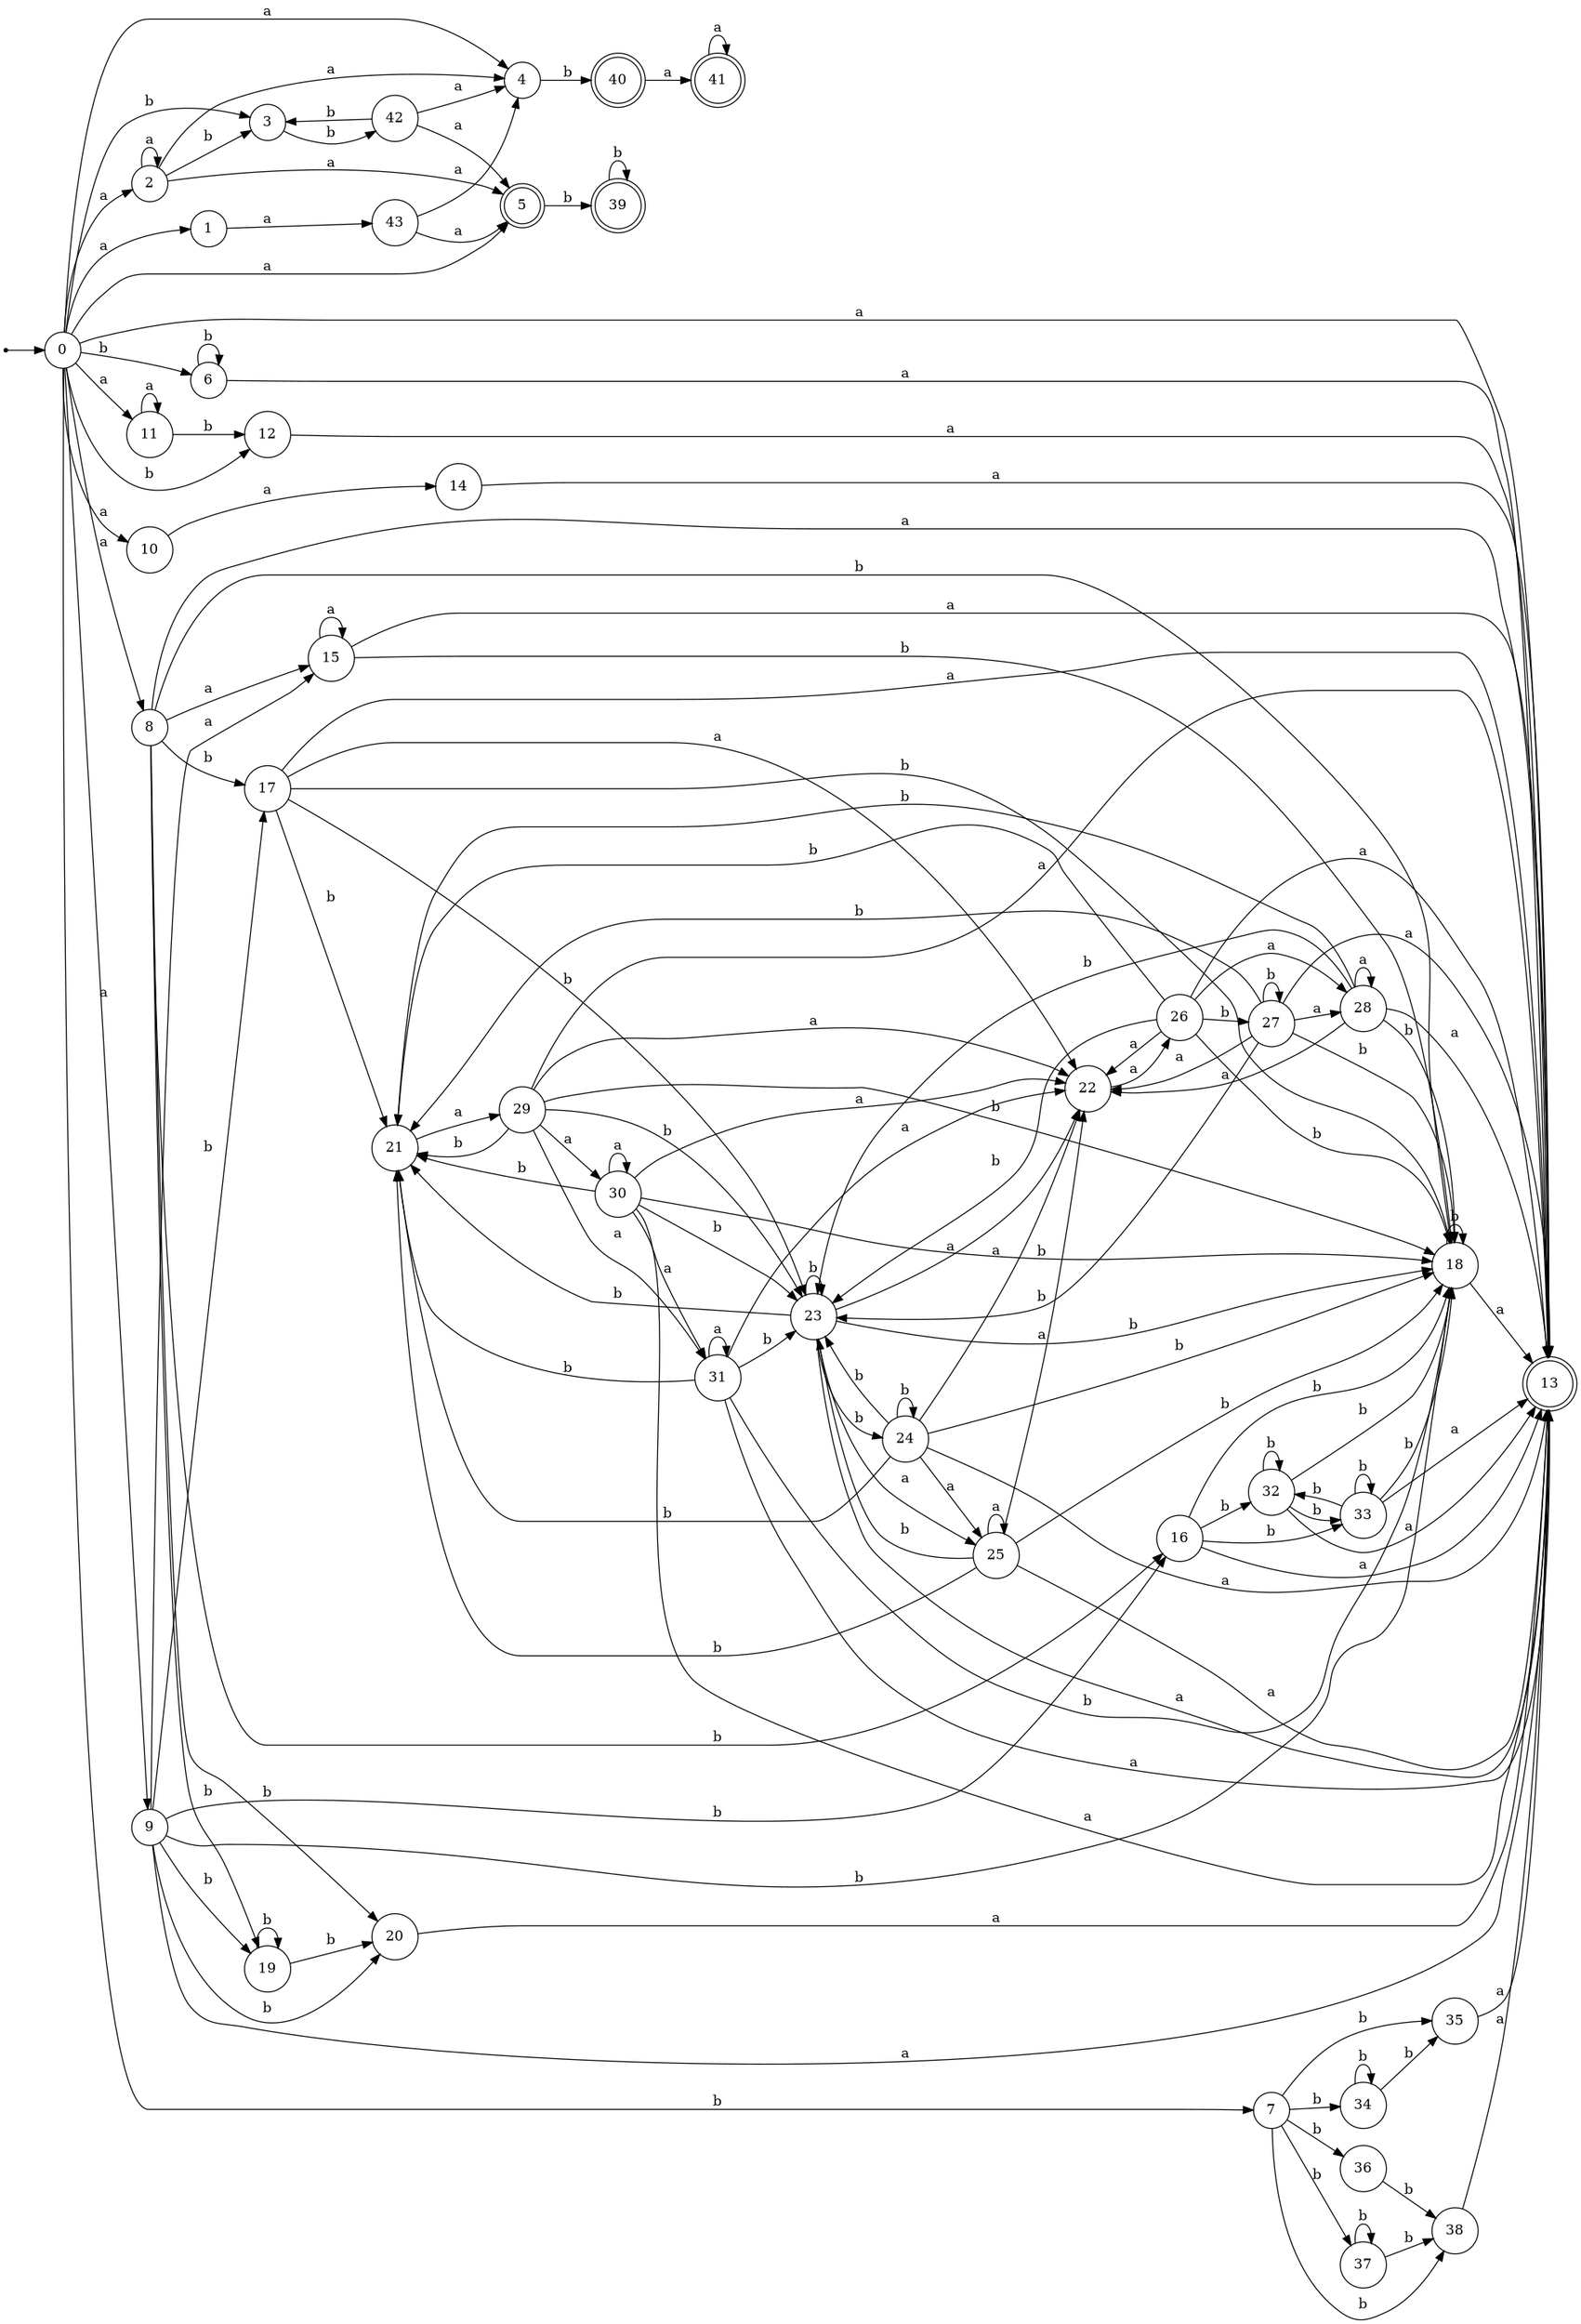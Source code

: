 digraph finite_state_machine {
rankdir=LR;
size="20,20";
node [shape = point]; "dummy0"
node [shape = circle]; "0";
"dummy0" -> "0";
node [shape = circle]; "1";
node [shape = circle]; "2";
node [shape = circle]; "3";
node [shape = circle]; "4";
node [shape = doublecircle]; "5";node [shape = circle]; "6";
node [shape = circle]; "7";
node [shape = circle]; "8";
node [shape = circle]; "9";
node [shape = circle]; "10";
node [shape = circle]; "11";
node [shape = circle]; "12";
node [shape = doublecircle]; "13";node [shape = circle]; "14";
node [shape = circle]; "15";
node [shape = circle]; "16";
node [shape = circle]; "17";
node [shape = circle]; "18";
node [shape = circle]; "19";
node [shape = circle]; "20";
node [shape = circle]; "21";
node [shape = circle]; "22";
node [shape = circle]; "23";
node [shape = circle]; "24";
node [shape = circle]; "25";
node [shape = circle]; "26";
node [shape = circle]; "27";
node [shape = circle]; "28";
node [shape = circle]; "29";
node [shape = circle]; "30";
node [shape = circle]; "31";
node [shape = circle]; "32";
node [shape = circle]; "33";
node [shape = circle]; "34";
node [shape = circle]; "35";
node [shape = circle]; "36";
node [shape = circle]; "37";
node [shape = circle]; "38";
node [shape = doublecircle]; "39";node [shape = doublecircle]; "40";node [shape = doublecircle]; "41";node [shape = circle]; "42";
node [shape = circle]; "43";
"0" -> "1" [label = "a"];
 "0" -> "2" [label = "a"];
 "0" -> "4" [label = "a"];
 "0" -> "5" [label = "a"];
 "0" -> "8" [label = "a"];
 "0" -> "9" [label = "a"];
 "0" -> "10" [label = "a"];
 "0" -> "11" [label = "a"];
 "0" -> "13" [label = "a"];
 "0" -> "3" [label = "b"];
 "0" -> "12" [label = "b"];
 "0" -> "6" [label = "b"];
 "0" -> "7" [label = "b"];
 "12" -> "13" [label = "a"];
 "11" -> "11" [label = "a"];
 "11" -> "12" [label = "b"];
 "10" -> "14" [label = "a"];
 "14" -> "13" [label = "a"];
 "9" -> "13" [label = "a"];
 "9" -> "15" [label = "a"];
 "9" -> "16" [label = "b"];
 "9" -> "17" [label = "b"];
 "9" -> "18" [label = "b"];
 "9" -> "19" [label = "b"];
 "9" -> "20" [label = "b"];
 "20" -> "13" [label = "a"];
 "19" -> "19" [label = "b"];
 "19" -> "20" [label = "b"];
 "18" -> "18" [label = "b"];
 "18" -> "13" [label = "a"];
 "17" -> "18" [label = "b"];
 "17" -> "21" [label = "b"];
 "17" -> "23" [label = "b"];
 "17" -> "13" [label = "a"];
 "17" -> "22" [label = "a"];
 "23" -> "24" [label = "b"];
 "23" -> "18" [label = "b"];
 "23" -> "21" [label = "b"];
 "23" -> "23" [label = "b"];
 "23" -> "25" [label = "a"];
 "23" -> "13" [label = "a"];
 "23" -> "22" [label = "a"];
 "25" -> "25" [label = "a"];
 "25" -> "13" [label = "a"];
 "25" -> "22" [label = "a"];
 "25" -> "18" [label = "b"];
 "25" -> "21" [label = "b"];
 "25" -> "23" [label = "b"];
 "24" -> "24" [label = "b"];
 "24" -> "18" [label = "b"];
 "24" -> "21" [label = "b"];
 "24" -> "23" [label = "b"];
 "24" -> "25" [label = "a"];
 "24" -> "13" [label = "a"];
 "24" -> "22" [label = "a"];
 "22" -> "26" [label = "a"];
 "26" -> "28" [label = "a"];
 "26" -> "13" [label = "a"];
 "26" -> "22" [label = "a"];
 "26" -> "18" [label = "b"];
 "26" -> "27" [label = "b"];
 "26" -> "21" [label = "b"];
 "26" -> "23" [label = "b"];
 "28" -> "28" [label = "a"];
 "28" -> "13" [label = "a"];
 "28" -> "22" [label = "a"];
 "28" -> "18" [label = "b"];
 "28" -> "21" [label = "b"];
 "28" -> "23" [label = "b"];
 "27" -> "18" [label = "b"];
 "27" -> "27" [label = "b"];
 "27" -> "21" [label = "b"];
 "27" -> "23" [label = "b"];
 "27" -> "28" [label = "a"];
 "27" -> "13" [label = "a"];
 "27" -> "22" [label = "a"];
 "21" -> "29" [label = "a"];
 "29" -> "18" [label = "b"];
 "29" -> "21" [label = "b"];
 "29" -> "23" [label = "b"];
 "29" -> "22" [label = "a"];
 "29" -> "13" [label = "a"];
 "29" -> "30" [label = "a"];
 "29" -> "31" [label = "a"];
 "31" -> "13" [label = "a"];
 "31" -> "22" [label = "a"];
 "31" -> "31" [label = "a"];
 "31" -> "18" [label = "b"];
 "31" -> "21" [label = "b"];
 "31" -> "23" [label = "b"];
 "30" -> "22" [label = "a"];
 "30" -> "13" [label = "a"];
 "30" -> "30" [label = "a"];
 "30" -> "31" [label = "a"];
 "30" -> "18" [label = "b"];
 "30" -> "21" [label = "b"];
 "30" -> "23" [label = "b"];
 "16" -> "32" [label = "b"];
 "16" -> "33" [label = "b"];
 "16" -> "18" [label = "b"];
 "16" -> "13" [label = "a"];
 "33" -> "32" [label = "b"];
 "33" -> "33" [label = "b"];
 "33" -> "18" [label = "b"];
 "33" -> "13" [label = "a"];
 "32" -> "32" [label = "b"];
 "32" -> "33" [label = "b"];
 "32" -> "18" [label = "b"];
 "32" -> "13" [label = "a"];
 "15" -> "13" [label = "a"];
 "15" -> "15" [label = "a"];
 "15" -> "18" [label = "b"];
 "8" -> "13" [label = "a"];
 "8" -> "15" [label = "a"];
 "8" -> "16" [label = "b"];
 "8" -> "17" [label = "b"];
 "8" -> "18" [label = "b"];
 "8" -> "19" [label = "b"];
 "8" -> "20" [label = "b"];
 "7" -> "34" [label = "b"];
 "7" -> "35" [label = "b"];
 "7" -> "36" [label = "b"];
 "7" -> "37" [label = "b"];
 "7" -> "38" [label = "b"];
 "38" -> "13" [label = "a"];
 "37" -> "37" [label = "b"];
 "37" -> "38" [label = "b"];
 "36" -> "38" [label = "b"];
 "35" -> "13" [label = "a"];
 "34" -> "34" [label = "b"];
 "34" -> "35" [label = "b"];
 "6" -> "6" [label = "b"];
 "6" -> "13" [label = "a"];
 "5" -> "39" [label = "b"];
 "39" -> "39" [label = "b"];
 "4" -> "40" [label = "b"];
 "40" -> "41" [label = "a"];
 "41" -> "41" [label = "a"];
 "3" -> "42" [label = "b"];
 "42" -> "3" [label = "b"];
 "42" -> "4" [label = "a"];
 "42" -> "5" [label = "a"];
 "2" -> "2" [label = "a"];
 "2" -> "4" [label = "a"];
 "2" -> "5" [label = "a"];
 "2" -> "3" [label = "b"];
 "1" -> "43" [label = "a"];
 "43" -> "4" [label = "a"];
 "43" -> "5" [label = "a"];
 }

